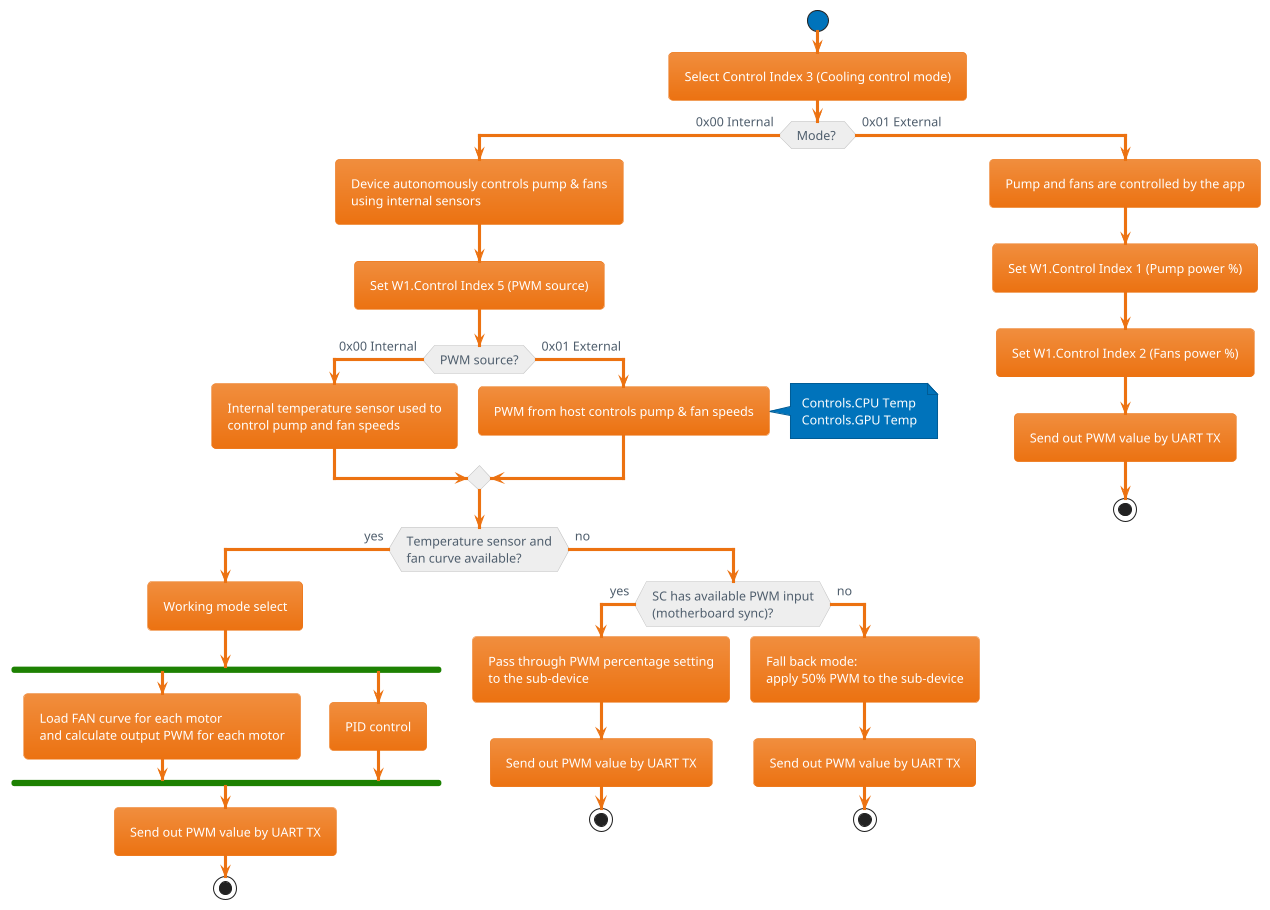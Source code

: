 @startuml
' Cooling modes - SC_Eric
|SC_Eric|
!theme aws-orange

start
:Select Control Index 3 (Cooling control mode);

if (Mode? ) then (0x00 Internal)
    :Device autonomously controls pump & fans\nusing internal sensors;
    :Set W1.Control Index 5 (PWM source);

    if (PWM source?) then (0x00 Internal)
        :Internal temperature sensor used to\ncontrol pump and fan speeds;
    else (0x01 External)
        :PWM from host controls pump & fan speeds;
        note right
            Controls.CPU Temp
            Controls.GPU Temp
        end note
    endif

    if (Temperature sensor and\nfan curve available?) then (yes)
        :Working mode select;
        fork
            :Load FAN curve for each motor\nand calculate output PWM for each motor;
        fork again
            :PID control;
        end fork
        :Send out PWM value by UART TX;
        stop
    else (no)
        if (SC has available PWM input\n(motherboard sync)?) then (yes)
            :Pass through PWM percentage setting\nto the sub-device;
            :Send out PWM value by UART TX;
            stop
        else (no)
            :Fall back mode:\napply 50% PWM to the sub-device;
            :Send out PWM value by UART TX;
            stop
        endif
    endif

else (0x01 External)
    :Pump and fans are controlled by the app;
    :Set W1.Control Index 1 (Pump power %);
    :Set W1.Control Index 2 (Fans power %);
    :Send out PWM value by UART TX;
    stop
endif
@enduml